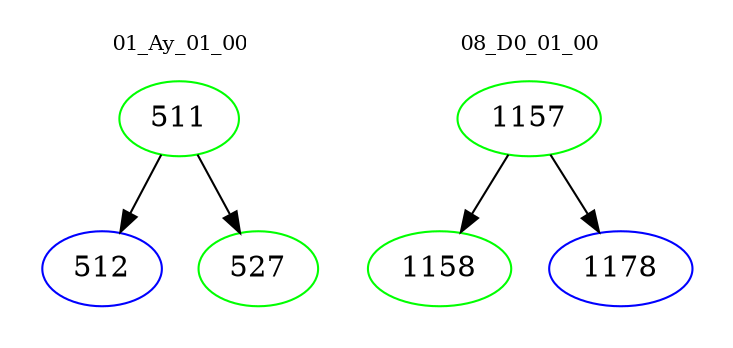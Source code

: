 digraph{
subgraph cluster_0 {
color = white
label = "01_Ay_01_00";
fontsize=10;
T0_511 [label="511", color="green"]
T0_511 -> T0_512 [color="black"]
T0_512 [label="512", color="blue"]
T0_511 -> T0_527 [color="black"]
T0_527 [label="527", color="green"]
}
subgraph cluster_1 {
color = white
label = "08_D0_01_00";
fontsize=10;
T1_1157 [label="1157", color="green"]
T1_1157 -> T1_1158 [color="black"]
T1_1158 [label="1158", color="green"]
T1_1157 -> T1_1178 [color="black"]
T1_1178 [label="1178", color="blue"]
}
}
